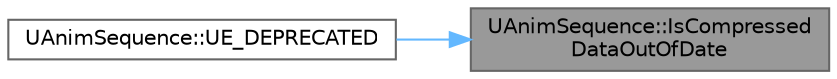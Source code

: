 digraph "UAnimSequence::IsCompressedDataOutOfDate"
{
 // INTERACTIVE_SVG=YES
 // LATEX_PDF_SIZE
  bgcolor="transparent";
  edge [fontname=Helvetica,fontsize=10,labelfontname=Helvetica,labelfontsize=10];
  node [fontname=Helvetica,fontsize=10,shape=box,height=0.2,width=0.4];
  rankdir="RL";
  Node1 [id="Node000001",label="UAnimSequence::IsCompressed\lDataOutOfDate",height=0.2,width=0.4,color="gray40", fillcolor="grey60", style="filled", fontcolor="black",tooltip="Return true if compressed data is invalid or if it is not in sync with the skeleton."];
  Node1 -> Node2 [id="edge1_Node000001_Node000002",dir="back",color="steelblue1",style="solid",tooltip=" "];
  Node2 [id="Node000002",label="UAnimSequence::UE_DEPRECATED",height=0.2,width=0.4,color="grey40", fillcolor="white", style="filled",URL="$d8/d34/classUAnimSequence.html#a941404513947ab9a1858b4ebdc1c0a2a",tooltip=" "];
}
